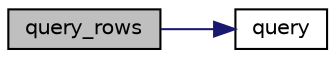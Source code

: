 digraph "query_rows"
{
  edge [fontname="Helvetica",fontsize="10",labelfontname="Helvetica",labelfontsize="10"];
  node [fontname="Helvetica",fontsize="10",shape=record];
  rankdir="LR";
  Node1 [label="query_rows",height=0.2,width=0.4,color="black", fillcolor="grey75", style="filled" fontcolor="black"];
  Node1 -> Node2 [color="midnightblue",fontsize="10",style="solid",fontname="Helvetica"];
  Node2 [label="query",height=0.2,width=0.4,color="black", fillcolor="white", style="filled",URL="$dd/d55/classmysql.html#a894b10e0655909f999d9f08e293a789a"];
}
